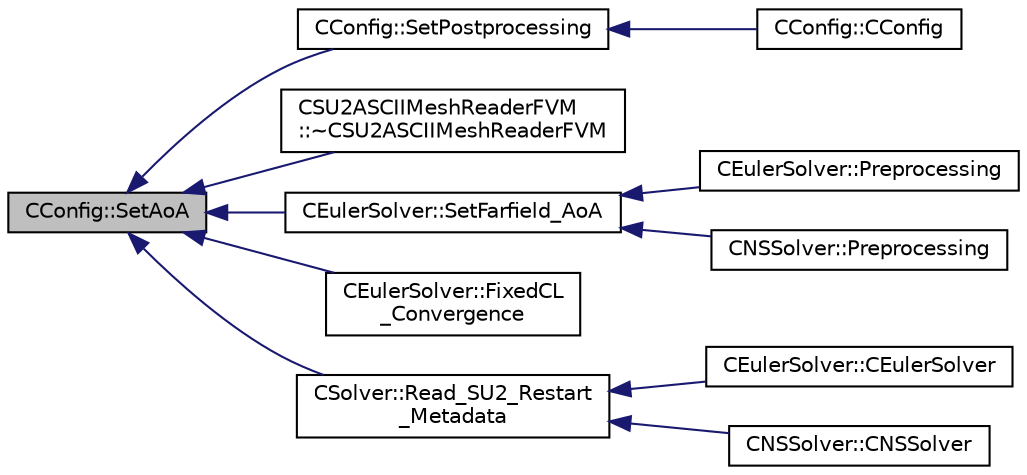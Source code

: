 digraph "CConfig::SetAoA"
{
  edge [fontname="Helvetica",fontsize="10",labelfontname="Helvetica",labelfontsize="10"];
  node [fontname="Helvetica",fontsize="10",shape=record];
  rankdir="LR";
  Node14259 [label="CConfig::SetAoA",height=0.2,width=0.4,color="black", fillcolor="grey75", style="filled", fontcolor="black"];
  Node14259 -> Node14260 [dir="back",color="midnightblue",fontsize="10",style="solid",fontname="Helvetica"];
  Node14260 [label="CConfig::SetPostprocessing",height=0.2,width=0.4,color="black", fillcolor="white", style="filled",URL="$class_c_config.html#aa4e0ba3c44738bd4b71e0f86f912153f",tooltip="Config file postprocessing. "];
  Node14260 -> Node14261 [dir="back",color="midnightblue",fontsize="10",style="solid",fontname="Helvetica"];
  Node14261 [label="CConfig::CConfig",height=0.2,width=0.4,color="black", fillcolor="white", style="filled",URL="$class_c_config.html#a3298c6c9512a61554a459c5988b9e97a",tooltip="Constructor of the class which reads the input file. "];
  Node14259 -> Node14262 [dir="back",color="midnightblue",fontsize="10",style="solid",fontname="Helvetica"];
  Node14262 [label="CSU2ASCIIMeshReaderFVM\l::~CSU2ASCIIMeshReaderFVM",height=0.2,width=0.4,color="black", fillcolor="white", style="filled",URL="$class_c_s_u2_a_s_c_i_i_mesh_reader_f_v_m.html#a53663b997e06077ebead1beda733e497",tooltip="Destructor of the CSU2ASCIIMeshReaderFVM class. "];
  Node14259 -> Node14263 [dir="back",color="midnightblue",fontsize="10",style="solid",fontname="Helvetica"];
  Node14263 [label="CEulerSolver::SetFarfield_AoA",height=0.2,width=0.4,color="black", fillcolor="white", style="filled",URL="$class_c_euler_solver.html#ae9346f0feebb8b28613bfc7838d3d121",tooltip="Update the AoA and freestream velocity at the farfield. "];
  Node14263 -> Node14264 [dir="back",color="midnightblue",fontsize="10",style="solid",fontname="Helvetica"];
  Node14264 [label="CEulerSolver::Preprocessing",height=0.2,width=0.4,color="black", fillcolor="white", style="filled",URL="$class_c_euler_solver.html#a8b89e1bfce33284c2d8f5f00f82f3f3f",tooltip="Compute primitive variables and their gradients. "];
  Node14263 -> Node14265 [dir="back",color="midnightblue",fontsize="10",style="solid",fontname="Helvetica"];
  Node14265 [label="CNSSolver::Preprocessing",height=0.2,width=0.4,color="black", fillcolor="white", style="filled",URL="$class_c_n_s_solver.html#a028c83d18cf8520dff2f9628d8a04e4b",tooltip="Restart residual and compute gradients. "];
  Node14259 -> Node14266 [dir="back",color="midnightblue",fontsize="10",style="solid",fontname="Helvetica"];
  Node14266 [label="CEulerSolver::FixedCL\l_Convergence",height=0.2,width=0.4,color="black", fillcolor="white", style="filled",URL="$class_c_euler_solver.html#ad2884e30f2a3661d790bfff589812589",tooltip="Check for convergence of the Fixed CL mode to the target CL. "];
  Node14259 -> Node14267 [dir="back",color="midnightblue",fontsize="10",style="solid",fontname="Helvetica"];
  Node14267 [label="CSolver::Read_SU2_Restart\l_Metadata",height=0.2,width=0.4,color="black", fillcolor="white", style="filled",URL="$class_c_solver.html#a4591089e9efd66cf15c922bd7136d70e",tooltip="Read the metadata from a native SU2 restart file (ASCII or binary). "];
  Node14267 -> Node14268 [dir="back",color="midnightblue",fontsize="10",style="solid",fontname="Helvetica"];
  Node14268 [label="CEulerSolver::CEulerSolver",height=0.2,width=0.4,color="black", fillcolor="white", style="filled",URL="$class_c_euler_solver.html#ae1e74218b4e943111b100d7ddcbd4db9"];
  Node14267 -> Node14269 [dir="back",color="midnightblue",fontsize="10",style="solid",fontname="Helvetica"];
  Node14269 [label="CNSSolver::CNSSolver",height=0.2,width=0.4,color="black", fillcolor="white", style="filled",URL="$class_c_n_s_solver.html#a2a8ad49c42b4546696e631cf44b7788b"];
}

